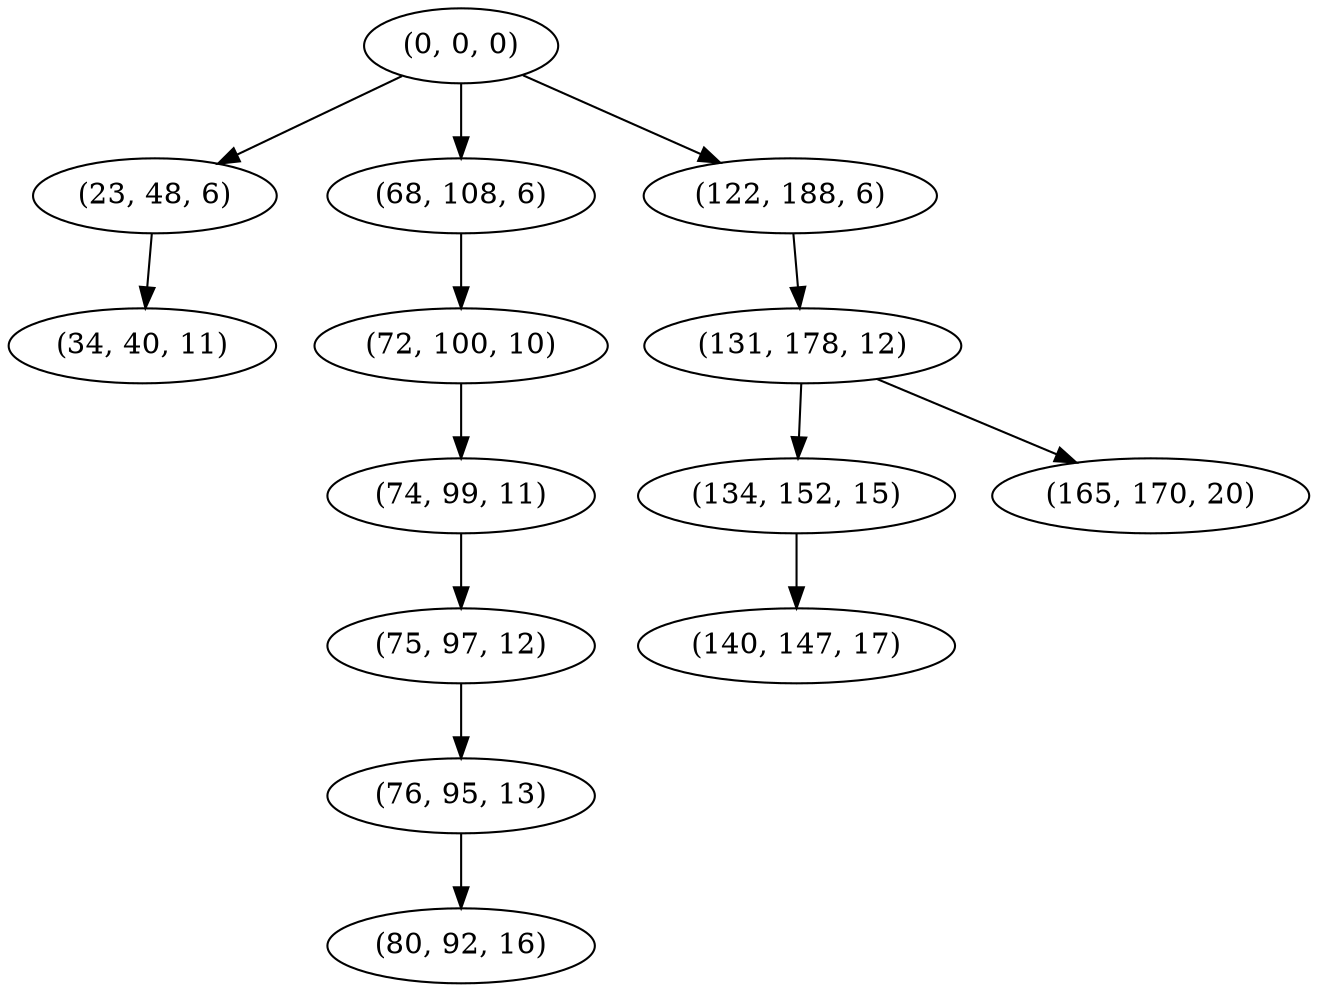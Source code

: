 digraph tree {
    "(0, 0, 0)";
    "(23, 48, 6)";
    "(34, 40, 11)";
    "(68, 108, 6)";
    "(72, 100, 10)";
    "(74, 99, 11)";
    "(75, 97, 12)";
    "(76, 95, 13)";
    "(80, 92, 16)";
    "(122, 188, 6)";
    "(131, 178, 12)";
    "(134, 152, 15)";
    "(140, 147, 17)";
    "(165, 170, 20)";
    "(0, 0, 0)" -> "(23, 48, 6)";
    "(0, 0, 0)" -> "(68, 108, 6)";
    "(0, 0, 0)" -> "(122, 188, 6)";
    "(23, 48, 6)" -> "(34, 40, 11)";
    "(68, 108, 6)" -> "(72, 100, 10)";
    "(72, 100, 10)" -> "(74, 99, 11)";
    "(74, 99, 11)" -> "(75, 97, 12)";
    "(75, 97, 12)" -> "(76, 95, 13)";
    "(76, 95, 13)" -> "(80, 92, 16)";
    "(122, 188, 6)" -> "(131, 178, 12)";
    "(131, 178, 12)" -> "(134, 152, 15)";
    "(131, 178, 12)" -> "(165, 170, 20)";
    "(134, 152, 15)" -> "(140, 147, 17)";
}
